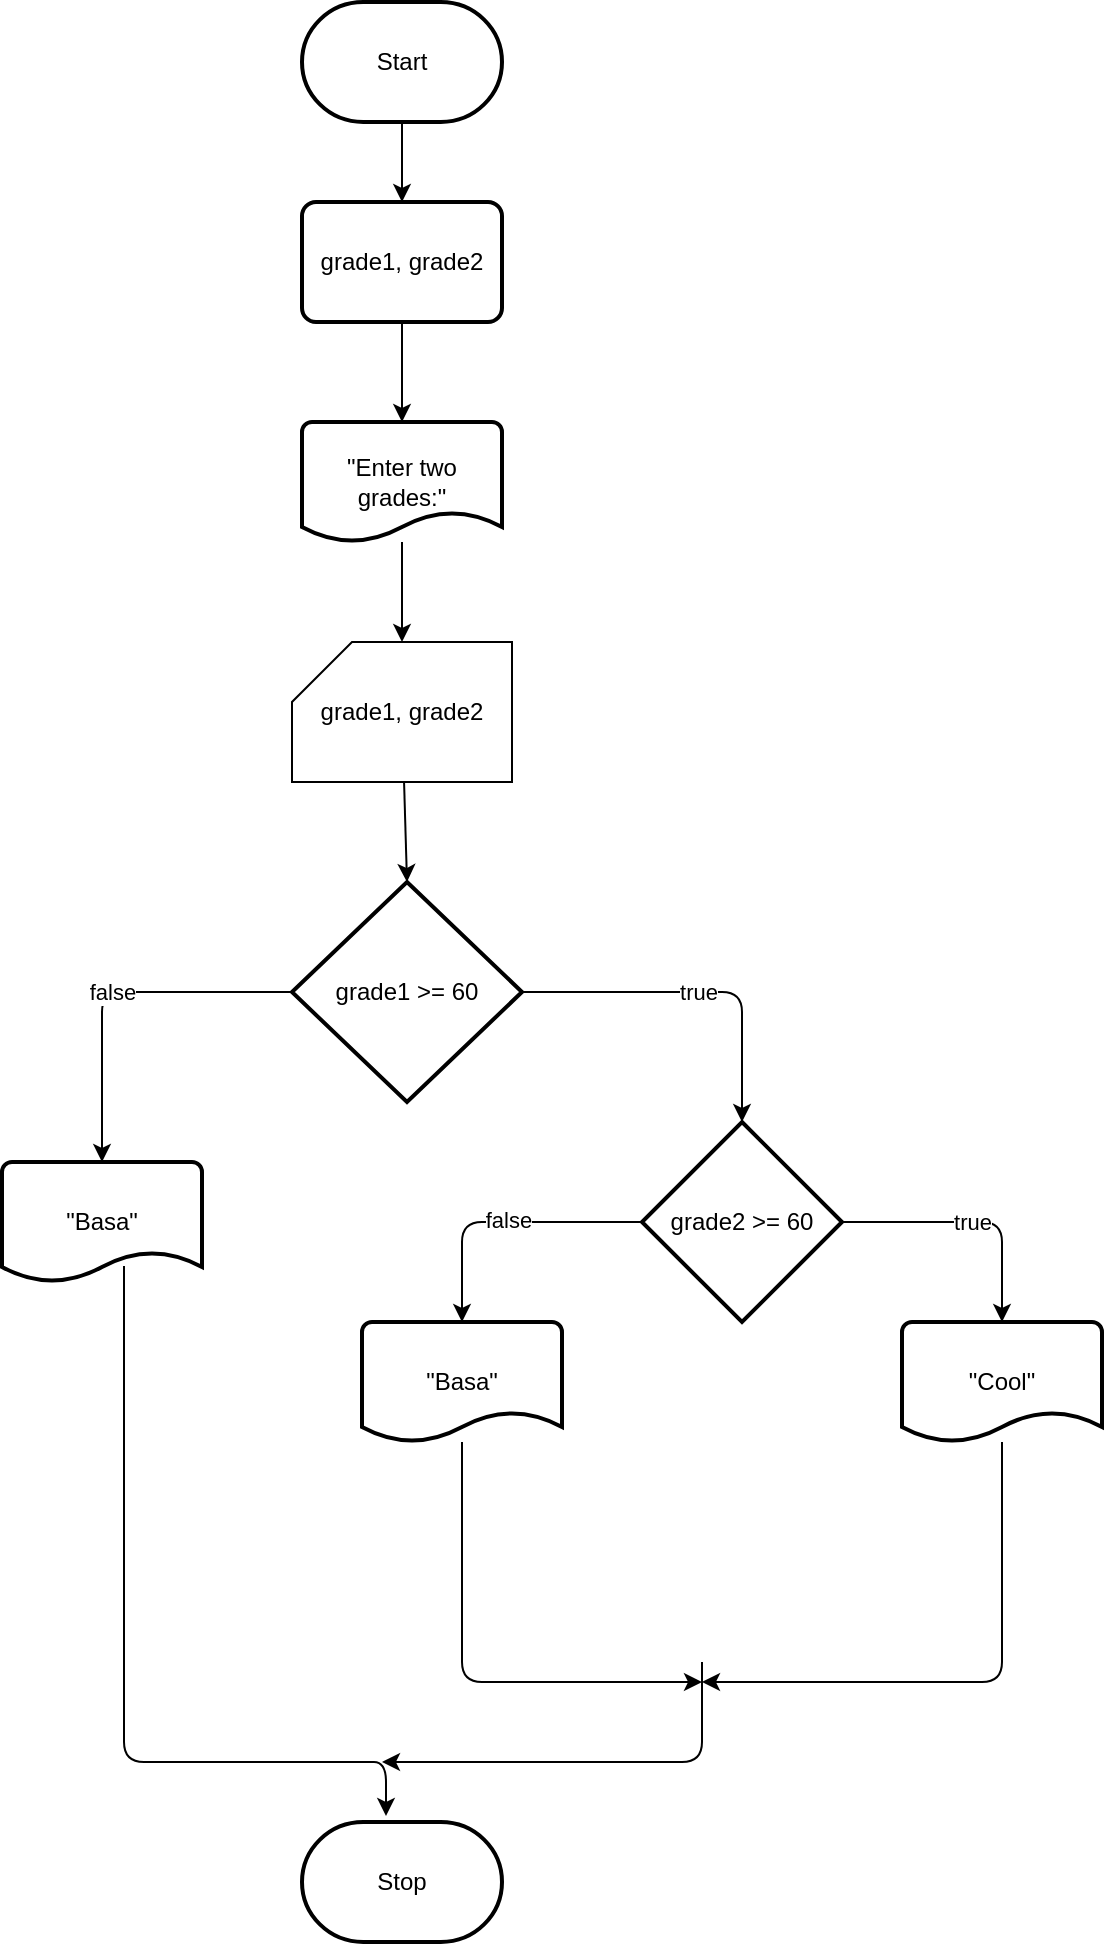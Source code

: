 <mxfile>
    <diagram id="n4IRnmirdzEL7_xCYiaG" name="Page-1">
        <mxGraphModel dx="706" dy="598" grid="1" gridSize="10" guides="1" tooltips="1" connect="1" arrows="1" fold="1" page="1" pageScale="1" pageWidth="850" pageHeight="1100" background="#ffffff" math="0" shadow="0">
            <root>
                <mxCell id="0"/>
                <mxCell id="1" parent="0"/>
                <mxCell id="4" style="edgeStyle=none;html=1;entryX=0.5;entryY=0;entryDx=0;entryDy=0;strokeColor=#000000;" edge="1" parent="1" source="2" target="3">
                    <mxGeometry relative="1" as="geometry"/>
                </mxCell>
                <mxCell id="2" value="Start" style="strokeWidth=2;html=1;shape=mxgraph.flowchart.terminator;whiteSpace=wrap;" vertex="1" parent="1">
                    <mxGeometry x="330" y="100" width="100" height="60" as="geometry"/>
                </mxCell>
                <mxCell id="6" style="edgeStyle=none;html=1;entryX=0.5;entryY=0;entryDx=0;entryDy=0;entryPerimeter=0;strokeColor=#000000;" edge="1" parent="1" source="3" target="5">
                    <mxGeometry relative="1" as="geometry"/>
                </mxCell>
                <mxCell id="3" value="grade1, grade2" style="rounded=1;whiteSpace=wrap;html=1;absoluteArcSize=1;arcSize=14;strokeWidth=2;" vertex="1" parent="1">
                    <mxGeometry x="330" y="200" width="100" height="60" as="geometry"/>
                </mxCell>
                <mxCell id="8" style="edgeStyle=none;html=1;entryX=0.5;entryY=0;entryDx=0;entryDy=0;entryPerimeter=0;strokeColor=#000000;" edge="1" parent="1" source="5" target="7">
                    <mxGeometry relative="1" as="geometry"/>
                </mxCell>
                <mxCell id="5" value="&quot;Enter two grades:&quot;" style="strokeWidth=2;html=1;shape=mxgraph.flowchart.document2;whiteSpace=wrap;size=0.25;" vertex="1" parent="1">
                    <mxGeometry x="330" y="310" width="100" height="60" as="geometry"/>
                </mxCell>
                <mxCell id="10" style="edgeStyle=none;html=1;entryX=0.5;entryY=0;entryDx=0;entryDy=0;entryPerimeter=0;strokeColor=#000000;" edge="1" parent="1" source="7" target="9">
                    <mxGeometry relative="1" as="geometry"/>
                </mxCell>
                <mxCell id="7" value="grade1, grade2" style="shape=card;whiteSpace=wrap;html=1;" vertex="1" parent="1">
                    <mxGeometry x="325" y="420" width="110" height="70" as="geometry"/>
                </mxCell>
                <mxCell id="11" value="true" style="edgeStyle=none;html=1;strokeColor=#000000;entryX=0.5;entryY=0;entryDx=0;entryDy=0;entryPerimeter=0;" edge="1" parent="1" source="9" target="14">
                    <mxGeometry relative="1" as="geometry">
                        <mxPoint x="560" y="595" as="targetPoint"/>
                        <Array as="points">
                            <mxPoint x="550" y="595"/>
                        </Array>
                    </mxGeometry>
                </mxCell>
                <mxCell id="12" value="false" style="edgeStyle=none;html=1;strokeColor=#000000;entryX=0.5;entryY=0;entryDx=0;entryDy=0;entryPerimeter=0;exitX=0;exitY=0.5;exitDx=0;exitDy=0;exitPerimeter=0;" edge="1" parent="1" source="9" target="13">
                    <mxGeometry relative="1" as="geometry">
                        <mxPoint x="230" y="595" as="targetPoint"/>
                        <Array as="points">
                            <mxPoint x="230" y="595"/>
                        </Array>
                    </mxGeometry>
                </mxCell>
                <mxCell id="9" value="grade1 &amp;gt;= 60" style="strokeWidth=2;html=1;shape=mxgraph.flowchart.decision;whiteSpace=wrap;" vertex="1" parent="1">
                    <mxGeometry x="325" y="540" width="115" height="110" as="geometry"/>
                </mxCell>
                <mxCell id="25" style="edgeStyle=none;html=1;strokeColor=#000000;exitX=0.61;exitY=0.867;exitDx=0;exitDy=0;exitPerimeter=0;entryX=0.42;entryY=-0.05;entryDx=0;entryDy=0;entryPerimeter=0;" edge="1" parent="1" source="13" target="22">
                    <mxGeometry relative="1" as="geometry">
                        <mxPoint x="380" y="960" as="targetPoint"/>
                        <Array as="points">
                            <mxPoint x="241" y="980"/>
                            <mxPoint x="350" y="980"/>
                            <mxPoint x="372" y="980"/>
                        </Array>
                    </mxGeometry>
                </mxCell>
                <mxCell id="13" value="&quot;Basa&quot;" style="strokeWidth=2;html=1;shape=mxgraph.flowchart.document2;whiteSpace=wrap;size=0.25;" vertex="1" parent="1">
                    <mxGeometry x="180" y="680" width="100" height="60" as="geometry"/>
                </mxCell>
                <mxCell id="18" style="edgeStyle=none;html=1;entryX=0.5;entryY=0;entryDx=0;entryDy=0;entryPerimeter=0;strokeColor=#000000;" edge="1" parent="1" source="14" target="17">
                    <mxGeometry relative="1" as="geometry">
                        <Array as="points">
                            <mxPoint x="410" y="710"/>
                        </Array>
                    </mxGeometry>
                </mxCell>
                <mxCell id="19" value="false" style="edgeLabel;html=1;align=center;verticalAlign=middle;resizable=0;points=[];" vertex="1" connectable="0" parent="18">
                    <mxGeometry x="-0.045" y="-1" relative="1" as="geometry">
                        <mxPoint as="offset"/>
                    </mxGeometry>
                </mxCell>
                <mxCell id="21" value="true" style="edgeStyle=none;html=1;entryX=0.5;entryY=0;entryDx=0;entryDy=0;entryPerimeter=0;strokeColor=#000000;" edge="1" parent="1" source="14" target="20">
                    <mxGeometry relative="1" as="geometry">
                        <Array as="points">
                            <mxPoint x="680" y="710"/>
                        </Array>
                    </mxGeometry>
                </mxCell>
                <mxCell id="14" value="grade2 &amp;gt;= 60" style="strokeWidth=2;html=1;shape=mxgraph.flowchart.decision;whiteSpace=wrap;" vertex="1" parent="1">
                    <mxGeometry x="500" y="660" width="100" height="100" as="geometry"/>
                </mxCell>
                <mxCell id="23" style="edgeStyle=none;html=1;strokeColor=#000000;" edge="1" parent="1" source="17">
                    <mxGeometry relative="1" as="geometry">
                        <mxPoint x="530" y="940" as="targetPoint"/>
                        <Array as="points">
                            <mxPoint x="410" y="940"/>
                        </Array>
                    </mxGeometry>
                </mxCell>
                <mxCell id="17" value="&quot;Basa&quot;" style="strokeWidth=2;html=1;shape=mxgraph.flowchart.document2;whiteSpace=wrap;size=0.25;" vertex="1" parent="1">
                    <mxGeometry x="360" y="760" width="100" height="60" as="geometry"/>
                </mxCell>
                <mxCell id="24" style="edgeStyle=none;html=1;strokeColor=#000000;" edge="1" parent="1" source="20">
                    <mxGeometry relative="1" as="geometry">
                        <mxPoint x="530" y="940" as="targetPoint"/>
                        <Array as="points">
                            <mxPoint x="680" y="940"/>
                        </Array>
                    </mxGeometry>
                </mxCell>
                <mxCell id="20" value="&quot;Cool&quot;" style="strokeWidth=2;html=1;shape=mxgraph.flowchart.document2;whiteSpace=wrap;size=0.25;" vertex="1" parent="1">
                    <mxGeometry x="630" y="760" width="100" height="60" as="geometry"/>
                </mxCell>
                <mxCell id="22" value="Stop" style="strokeWidth=2;html=1;shape=mxgraph.flowchart.terminator;whiteSpace=wrap;" vertex="1" parent="1">
                    <mxGeometry x="330" y="1010" width="100" height="60" as="geometry"/>
                </mxCell>
                <mxCell id="26" value="" style="endArrow=classic;html=1;strokeColor=#000000;" edge="1" parent="1">
                    <mxGeometry width="50" height="50" relative="1" as="geometry">
                        <mxPoint x="530" y="930" as="sourcePoint"/>
                        <mxPoint x="370" y="980" as="targetPoint"/>
                        <Array as="points">
                            <mxPoint x="530" y="980"/>
                            <mxPoint x="500" y="980"/>
                        </Array>
                    </mxGeometry>
                </mxCell>
            </root>
        </mxGraphModel>
    </diagram>
</mxfile>